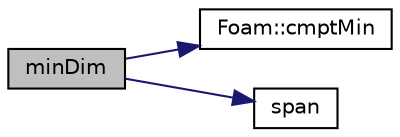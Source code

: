 digraph "minDim"
{
  bgcolor="transparent";
  edge [fontname="Helvetica",fontsize="10",labelfontname="Helvetica",labelfontsize="10"];
  node [fontname="Helvetica",fontsize="10",shape=record];
  rankdir="LR";
  Node1 [label="minDim",height=0.2,width=0.4,color="black", fillcolor="grey75", style="filled", fontcolor="black"];
  Node1 -> Node2 [color="midnightblue",fontsize="10",style="solid",fontname="Helvetica"];
  Node2 [label="Foam::cmptMin",height=0.2,width=0.4,color="black",URL="$a10936.html#a4b2a4d10cca98cdf1b0f9667b5d8d556"];
  Node1 -> Node3 [color="midnightblue",fontsize="10",style="solid",fontname="Helvetica"];
  Node3 [label="span",height=0.2,width=0.4,color="black",URL="$a00154.html#a2d9f25638302501b870cd5be87974010",tooltip="The bounding box span (from minimum to maximum) "];
}
